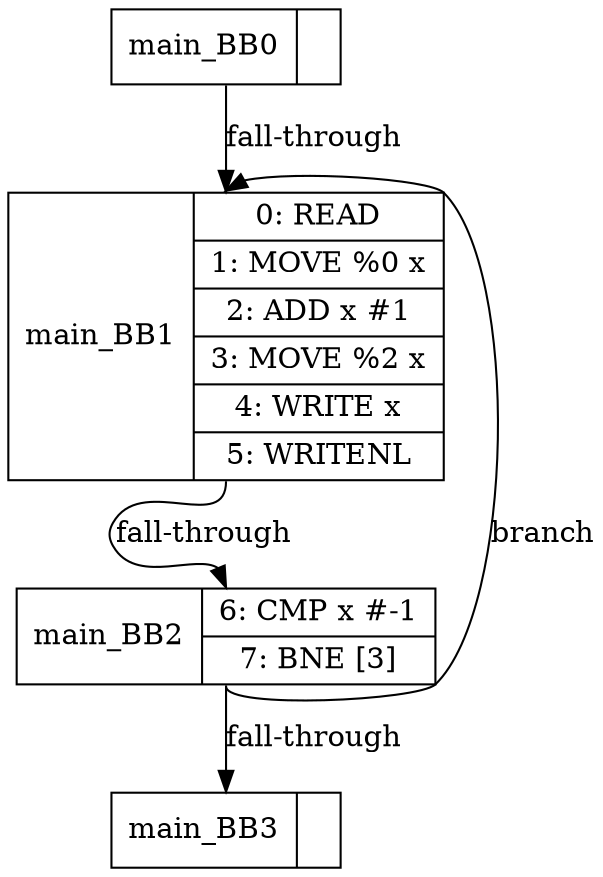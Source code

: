 diGraph G { 
main_BB0 [shape=record, label="<b>main_BB0| {}"];
main_BB1 [shape=record, label="<b>main_BB1| {0: READ |1: MOVE %0 x|2: ADD x #1|3: MOVE %2 x|4: WRITE x|5: WRITENL }"];
main_BB2 [shape=record, label="<b>main_BB2| {6: CMP x #-1|7: BNE [3]}"];
main_BB3 [shape=record, label="<b>main_BB3| {}"];

main_BB0:s -> main_BB1:n [label="fall-through"];
main_BB1:s -> main_BB2:n [label="fall-through"];
main_BB2:s -> main_BB1:n [label="branch"];
main_BB2:s -> main_BB3:n [label="fall-through"];


}